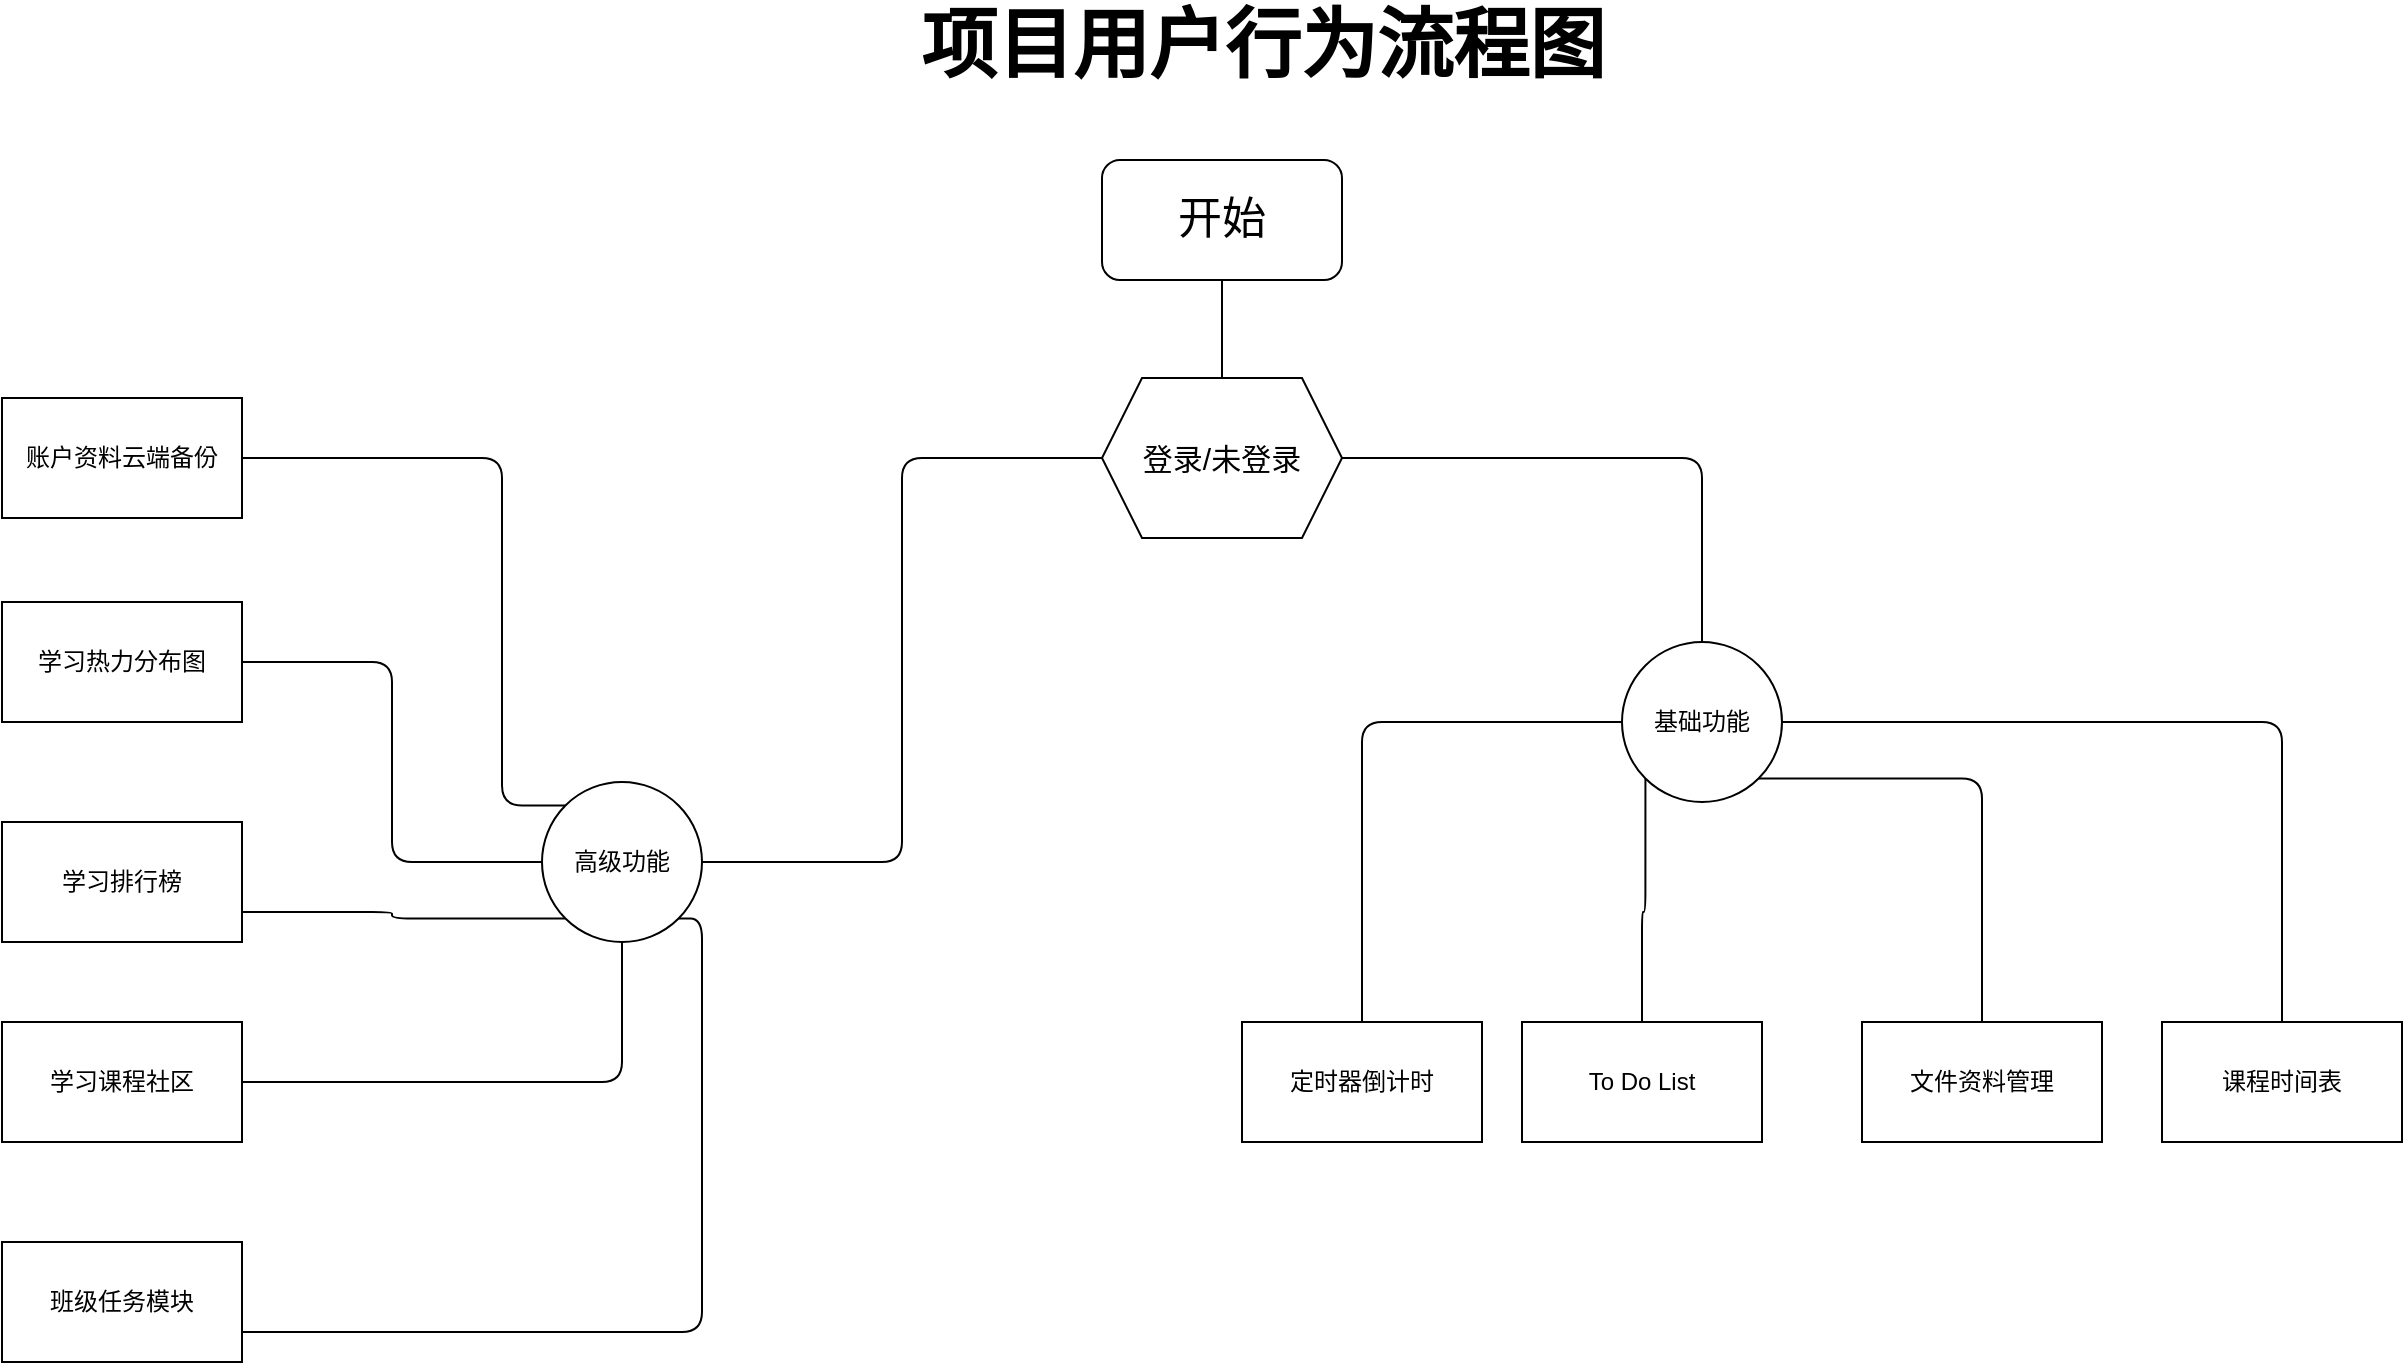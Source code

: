 <mxfile version="15.4.0" type="device"><diagram id="uMbk4Fvcbk1j0r6byZVF" name="第 1 页"><mxGraphModel dx="2212" dy="1494" grid="1" gridSize="10" guides="1" tooltips="1" connect="1" arrows="1" fold="1" page="1" pageScale="1" pageWidth="1600" pageHeight="900" math="0" shadow="0"><root><mxCell id="0"/><mxCell id="1" parent="0"/><mxCell id="86NOsIBq530WnHXpnouV-1" value="&lt;font style=&quot;font-size: 38px&quot;&gt;项目用户行为流程图&lt;/font&gt;" style="text;strokeColor=none;fillColor=none;html=1;fontSize=24;fontStyle=1;verticalAlign=middle;align=center;" parent="1" vertex="1"><mxGeometry x="740" y="22" width="100" height="40" as="geometry"/></mxCell><mxCell id="86NOsIBq530WnHXpnouV-17" value="" style="edgeStyle=orthogonalEdgeStyle;orthogonalLoop=1;jettySize=auto;html=1;rounded=1;endArrow=none;endFill=0;" parent="1" source="86NOsIBq530WnHXpnouV-4" target="86NOsIBq530WnHXpnouV-7" edge="1"><mxGeometry relative="1" as="geometry"/></mxCell><mxCell id="86NOsIBq530WnHXpnouV-4" value="&lt;font style=&quot;font-size: 22px&quot;&gt;开始&lt;/font&gt;" style="rounded=1;whiteSpace=wrap;html=1;" parent="1" vertex="1"><mxGeometry x="710" y="99" width="120" height="60" as="geometry"/></mxCell><mxCell id="86NOsIBq530WnHXpnouV-26" style="edgeStyle=orthogonalEdgeStyle;rounded=1;orthogonalLoop=1;jettySize=auto;html=1;exitX=1;exitY=0.5;exitDx=0;exitDy=0;endArrow=none;endFill=0;" parent="1" source="86NOsIBq530WnHXpnouV-7" target="86NOsIBq530WnHXpnouV-21" edge="1"><mxGeometry relative="1" as="geometry"/></mxCell><mxCell id="86NOsIBq530WnHXpnouV-27" style="edgeStyle=orthogonalEdgeStyle;rounded=1;orthogonalLoop=1;jettySize=auto;html=1;exitX=0;exitY=0.5;exitDx=0;exitDy=0;entryX=1;entryY=0.5;entryDx=0;entryDy=0;endArrow=none;endFill=0;" parent="1" source="86NOsIBq530WnHXpnouV-7" target="86NOsIBq530WnHXpnouV-20" edge="1"><mxGeometry relative="1" as="geometry"/></mxCell><mxCell id="86NOsIBq530WnHXpnouV-7" value="&lt;font style=&quot;font-size: 15px&quot;&gt;登录/未登录&lt;/font&gt;" style="shape=hexagon;perimeter=hexagonPerimeter2;whiteSpace=wrap;html=1;fixedSize=1;" parent="1" vertex="1"><mxGeometry x="710" y="208" width="120" height="80" as="geometry"/></mxCell><mxCell id="86NOsIBq530WnHXpnouV-8" value="To Do List" style="rounded=0;whiteSpace=wrap;html=1;" parent="1" vertex="1"><mxGeometry x="920" y="530" width="120" height="60" as="geometry"/></mxCell><mxCell id="86NOsIBq530WnHXpnouV-9" value="课程时间表" style="rounded=0;whiteSpace=wrap;html=1;" parent="1" vertex="1"><mxGeometry x="1240" y="530" width="120" height="60" as="geometry"/></mxCell><mxCell id="86NOsIBq530WnHXpnouV-10" value="文件资料管理" style="rounded=0;whiteSpace=wrap;html=1;" parent="1" vertex="1"><mxGeometry x="1090" y="530" width="120" height="60" as="geometry"/></mxCell><mxCell id="86NOsIBq530WnHXpnouV-11" value="定时器倒计时" style="rounded=0;whiteSpace=wrap;html=1;" parent="1" vertex="1"><mxGeometry x="780" y="530" width="120" height="60" as="geometry"/></mxCell><mxCell id="86NOsIBq530WnHXpnouV-12" value="学习排行榜" style="rounded=0;whiteSpace=wrap;html=1;" parent="1" vertex="1"><mxGeometry x="160" y="430" width="120" height="60" as="geometry"/></mxCell><mxCell id="86NOsIBq530WnHXpnouV-13" value="班级任务模块" style="rounded=0;whiteSpace=wrap;html=1;" parent="1" vertex="1"><mxGeometry x="160" y="640" width="120" height="60" as="geometry"/></mxCell><mxCell id="86NOsIBq530WnHXpnouV-14" value="学习课程社区" style="rounded=0;whiteSpace=wrap;html=1;" parent="1" vertex="1"><mxGeometry x="160" y="530" width="120" height="60" as="geometry"/></mxCell><mxCell id="86NOsIBq530WnHXpnouV-15" value="学习热力分布图" style="rounded=0;whiteSpace=wrap;html=1;" parent="1" vertex="1"><mxGeometry x="160" y="320" width="120" height="60" as="geometry"/></mxCell><mxCell id="86NOsIBq530WnHXpnouV-16" value="账户资料云端备份" style="rounded=0;whiteSpace=wrap;html=1;" parent="1" vertex="1"><mxGeometry x="160" y="218" width="120" height="60" as="geometry"/></mxCell><mxCell id="86NOsIBq530WnHXpnouV-28" style="edgeStyle=orthogonalEdgeStyle;rounded=1;orthogonalLoop=1;jettySize=auto;html=1;exitX=0;exitY=0;exitDx=0;exitDy=0;entryX=1;entryY=0.5;entryDx=0;entryDy=0;endArrow=none;endFill=0;" parent="1" source="86NOsIBq530WnHXpnouV-20" target="86NOsIBq530WnHXpnouV-16" edge="1"><mxGeometry relative="1" as="geometry"><Array as="points"><mxPoint x="410" y="422"/><mxPoint x="410" y="248"/></Array></mxGeometry></mxCell><mxCell id="86NOsIBq530WnHXpnouV-29" style="edgeStyle=orthogonalEdgeStyle;rounded=1;orthogonalLoop=1;jettySize=auto;html=1;exitX=0;exitY=0.5;exitDx=0;exitDy=0;entryX=1;entryY=0.5;entryDx=0;entryDy=0;endArrow=none;endFill=0;" parent="1" source="86NOsIBq530WnHXpnouV-20" target="86NOsIBq530WnHXpnouV-15" edge="1"><mxGeometry relative="1" as="geometry"/></mxCell><mxCell id="86NOsIBq530WnHXpnouV-30" style="edgeStyle=orthogonalEdgeStyle;rounded=1;orthogonalLoop=1;jettySize=auto;html=1;exitX=0;exitY=1;exitDx=0;exitDy=0;entryX=1;entryY=0.75;entryDx=0;entryDy=0;endArrow=none;endFill=0;" parent="1" source="86NOsIBq530WnHXpnouV-20" target="86NOsIBq530WnHXpnouV-12" edge="1"><mxGeometry relative="1" as="geometry"/></mxCell><mxCell id="86NOsIBq530WnHXpnouV-31" style="edgeStyle=orthogonalEdgeStyle;rounded=1;orthogonalLoop=1;jettySize=auto;html=1;exitX=0.5;exitY=1;exitDx=0;exitDy=0;entryX=1;entryY=0.5;entryDx=0;entryDy=0;endArrow=none;endFill=0;" parent="1" source="86NOsIBq530WnHXpnouV-20" target="86NOsIBq530WnHXpnouV-14" edge="1"><mxGeometry relative="1" as="geometry"/></mxCell><mxCell id="86NOsIBq530WnHXpnouV-32" style="edgeStyle=orthogonalEdgeStyle;rounded=1;orthogonalLoop=1;jettySize=auto;html=1;exitX=1;exitY=1;exitDx=0;exitDy=0;entryX=1;entryY=0.75;entryDx=0;entryDy=0;endArrow=none;endFill=0;" parent="1" source="86NOsIBq530WnHXpnouV-20" target="86NOsIBq530WnHXpnouV-13" edge="1"><mxGeometry relative="1" as="geometry"><Array as="points"><mxPoint x="510" y="478"/><mxPoint x="510" y="685"/></Array></mxGeometry></mxCell><mxCell id="86NOsIBq530WnHXpnouV-20" value="高级功能" style="ellipse;whiteSpace=wrap;html=1;aspect=fixed;" parent="1" vertex="1"><mxGeometry x="430" y="410" width="80" height="80" as="geometry"/></mxCell><mxCell id="86NOsIBq530WnHXpnouV-22" style="edgeStyle=orthogonalEdgeStyle;rounded=1;orthogonalLoop=1;jettySize=auto;html=1;entryX=0.5;entryY=0;entryDx=0;entryDy=0;endArrow=none;endFill=0;" parent="1" source="86NOsIBq530WnHXpnouV-21" target="86NOsIBq530WnHXpnouV-11" edge="1"><mxGeometry relative="1" as="geometry"/></mxCell><mxCell id="86NOsIBq530WnHXpnouV-23" style="edgeStyle=orthogonalEdgeStyle;rounded=1;orthogonalLoop=1;jettySize=auto;html=1;exitX=0;exitY=1;exitDx=0;exitDy=0;endArrow=none;endFill=0;" parent="1" source="86NOsIBq530WnHXpnouV-21" target="86NOsIBq530WnHXpnouV-8" edge="1"><mxGeometry relative="1" as="geometry"/></mxCell><mxCell id="86NOsIBq530WnHXpnouV-24" style="edgeStyle=orthogonalEdgeStyle;rounded=1;orthogonalLoop=1;jettySize=auto;html=1;exitX=1;exitY=1;exitDx=0;exitDy=0;entryX=0.5;entryY=0;entryDx=0;entryDy=0;endArrow=none;endFill=0;" parent="1" source="86NOsIBq530WnHXpnouV-21" target="86NOsIBq530WnHXpnouV-10" edge="1"><mxGeometry relative="1" as="geometry"/></mxCell><mxCell id="86NOsIBq530WnHXpnouV-25" style="edgeStyle=orthogonalEdgeStyle;rounded=1;orthogonalLoop=1;jettySize=auto;html=1;exitX=1;exitY=0.5;exitDx=0;exitDy=0;entryX=0.5;entryY=0;entryDx=0;entryDy=0;endArrow=none;endFill=0;" parent="1" source="86NOsIBq530WnHXpnouV-21" target="86NOsIBq530WnHXpnouV-9" edge="1"><mxGeometry relative="1" as="geometry"/></mxCell><mxCell id="86NOsIBq530WnHXpnouV-21" value="基础功能" style="ellipse;whiteSpace=wrap;html=1;aspect=fixed;" parent="1" vertex="1"><mxGeometry x="970" y="340" width="80" height="80" as="geometry"/></mxCell></root></mxGraphModel></diagram></mxfile>